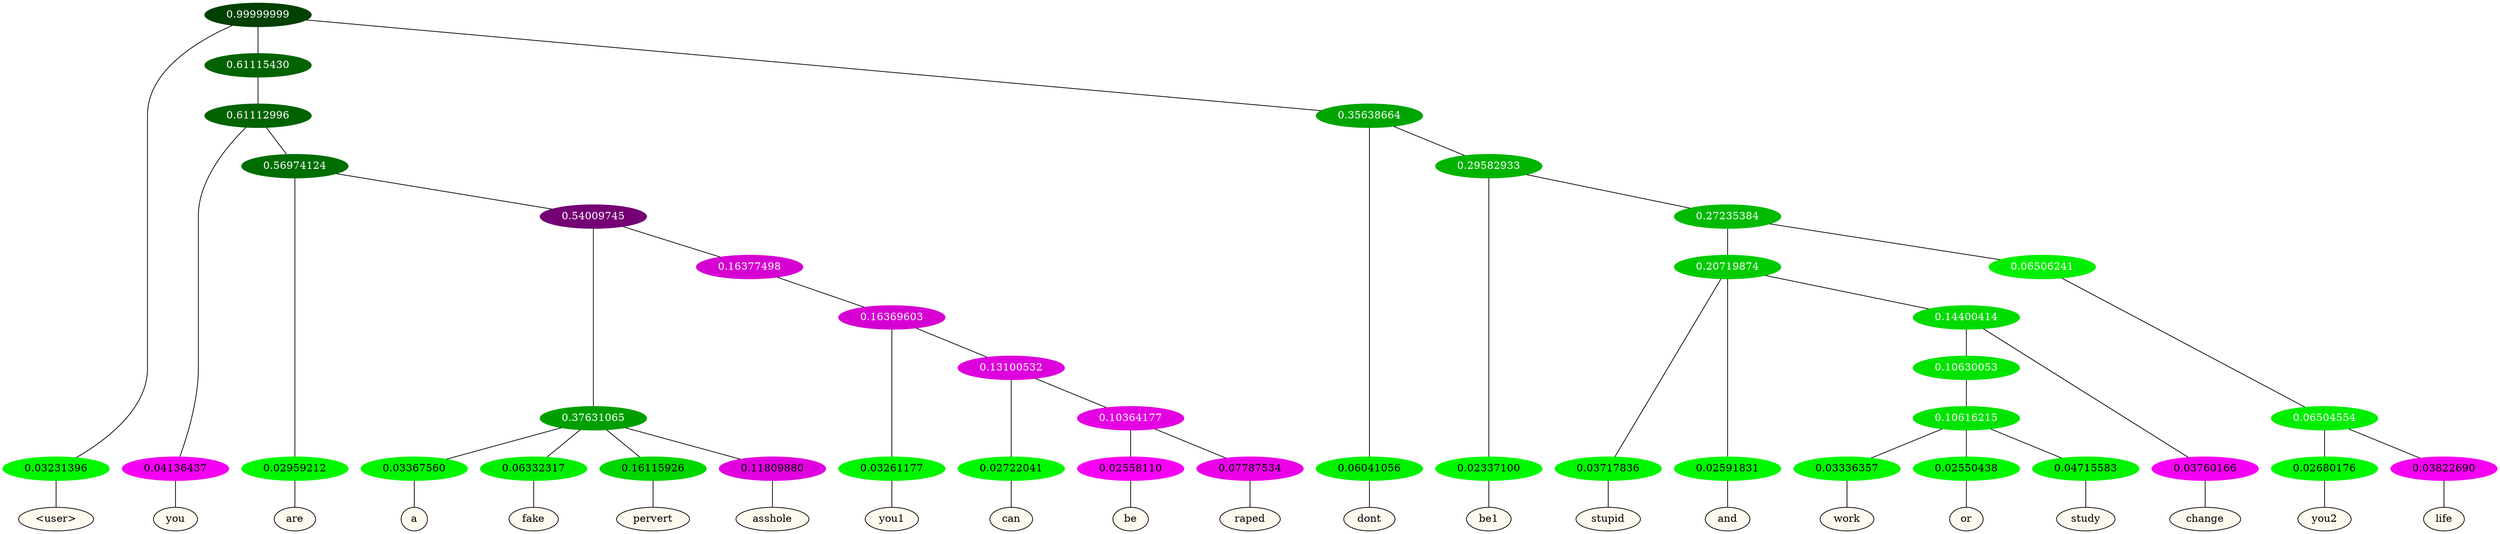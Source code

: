 graph {
	node [format=png height=0.15 nodesep=0.001 ordering=out overlap=prism overlap_scaling=0.01 ranksep=0.001 ratio=0.2 style=filled width=0.15]
	{
		rank=same
		a_w_1 [label="\<user\>" color=black fillcolor=floralwhite style="filled,solid"]
		a_w_7 [label=you color=black fillcolor=floralwhite style="filled,solid"]
		a_w_11 [label=are color=black fillcolor=floralwhite style="filled,solid"]
		a_w_21 [label=a color=black fillcolor=floralwhite style="filled,solid"]
		a_w_22 [label=fake color=black fillcolor=floralwhite style="filled,solid"]
		a_w_23 [label=pervert color=black fillcolor=floralwhite style="filled,solid"]
		a_w_24 [label=asshole color=black fillcolor=floralwhite style="filled,solid"]
		a_w_30 [label=you1 color=black fillcolor=floralwhite style="filled,solid"]
		a_w_33 [label=can color=black fillcolor=floralwhite style="filled,solid"]
		a_w_38 [label=be color=black fillcolor=floralwhite style="filled,solid"]
		a_w_39 [label=raped color=black fillcolor=floralwhite style="filled,solid"]
		a_w_5 [label=dont color=black fillcolor=floralwhite style="filled,solid"]
		a_w_9 [label=be1 color=black fillcolor=floralwhite style="filled,solid"]
		a_w_17 [label=stupid color=black fillcolor=floralwhite style="filled,solid"]
		a_w_18 [label=and color=black fillcolor=floralwhite style="filled,solid"]
		a_w_35 [label=work color=black fillcolor=floralwhite style="filled,solid"]
		a_w_36 [label=or color=black fillcolor=floralwhite style="filled,solid"]
		a_w_37 [label=study color=black fillcolor=floralwhite style="filled,solid"]
		a_w_27 [label=change color=black fillcolor=floralwhite style="filled,solid"]
		a_w_28 [label=you2 color=black fillcolor=floralwhite style="filled,solid"]
		a_w_29 [label=life color=black fillcolor=floralwhite style="filled,solid"]
	}
	a_n_1 -- a_w_1
	a_n_7 -- a_w_7
	a_n_11 -- a_w_11
	a_n_21 -- a_w_21
	a_n_22 -- a_w_22
	a_n_23 -- a_w_23
	a_n_24 -- a_w_24
	a_n_30 -- a_w_30
	a_n_33 -- a_w_33
	a_n_38 -- a_w_38
	a_n_39 -- a_w_39
	a_n_5 -- a_w_5
	a_n_9 -- a_w_9
	a_n_17 -- a_w_17
	a_n_18 -- a_w_18
	a_n_35 -- a_w_35
	a_n_36 -- a_w_36
	a_n_37 -- a_w_37
	a_n_27 -- a_w_27
	a_n_28 -- a_w_28
	a_n_29 -- a_w_29
	{
		rank=same
		a_n_1 [label=0.03231396 color="0.334 1.000 0.968" fontcolor=black]
		a_n_7 [label=0.04136437 color="0.835 1.000 0.959" fontcolor=black]
		a_n_11 [label=0.02959212 color="0.334 1.000 0.970" fontcolor=black]
		a_n_21 [label=0.03367560 color="0.334 1.000 0.966" fontcolor=black]
		a_n_22 [label=0.06332317 color="0.334 1.000 0.937" fontcolor=black]
		a_n_23 [label=0.16115926 color="0.334 1.000 0.839" fontcolor=black]
		a_n_24 [label=0.11809880 color="0.835 1.000 0.882" fontcolor=black]
		a_n_30 [label=0.03261177 color="0.334 1.000 0.967" fontcolor=black]
		a_n_33 [label=0.02722041 color="0.334 1.000 0.973" fontcolor=black]
		a_n_38 [label=0.02558110 color="0.835 1.000 0.974" fontcolor=black]
		a_n_39 [label=0.07787534 color="0.835 1.000 0.922" fontcolor=black]
		a_n_5 [label=0.06041056 color="0.334 1.000 0.940" fontcolor=black]
		a_n_9 [label=0.02337100 color="0.334 1.000 0.977" fontcolor=black]
		a_n_17 [label=0.03717836 color="0.334 1.000 0.963" fontcolor=black]
		a_n_18 [label=0.02591831 color="0.334 1.000 0.974" fontcolor=black]
		a_n_35 [label=0.03336357 color="0.334 1.000 0.967" fontcolor=black]
		a_n_36 [label=0.02550438 color="0.334 1.000 0.974" fontcolor=black]
		a_n_37 [label=0.04715583 color="0.334 1.000 0.953" fontcolor=black]
		a_n_27 [label=0.03760166 color="0.835 1.000 0.962" fontcolor=black]
		a_n_28 [label=0.02680176 color="0.334 1.000 0.973" fontcolor=black]
		a_n_29 [label=0.03822690 color="0.835 1.000 0.962" fontcolor=black]
	}
	a_n_0 [label=0.99999999 color="0.334 1.000 0.250" fontcolor=grey99]
	a_n_0 -- a_n_1
	a_n_2 [label=0.61115430 color="0.334 1.000 0.389" fontcolor=grey99]
	a_n_0 -- a_n_2
	a_n_3 [label=0.35638664 color="0.334 1.000 0.644" fontcolor=grey99]
	a_n_0 -- a_n_3
	a_n_4 [label=0.61112996 color="0.334 1.000 0.389" fontcolor=grey99]
	a_n_2 -- a_n_4
	a_n_3 -- a_n_5
	a_n_6 [label=0.29582933 color="0.334 1.000 0.704" fontcolor=grey99]
	a_n_3 -- a_n_6
	a_n_4 -- a_n_7
	a_n_8 [label=0.56974124 color="0.334 1.000 0.430" fontcolor=grey99]
	a_n_4 -- a_n_8
	a_n_6 -- a_n_9
	a_n_10 [label=0.27235384 color="0.334 1.000 0.728" fontcolor=grey99]
	a_n_6 -- a_n_10
	a_n_8 -- a_n_11
	a_n_12 [label=0.54009745 color="0.835 1.000 0.460" fontcolor=grey99]
	a_n_8 -- a_n_12
	a_n_13 [label=0.20719874 color="0.334 1.000 0.793" fontcolor=grey99]
	a_n_10 -- a_n_13
	a_n_14 [label=0.06506241 color="0.334 1.000 0.935" fontcolor=grey99]
	a_n_10 -- a_n_14
	a_n_15 [label=0.37631065 color="0.334 1.000 0.624" fontcolor=grey99]
	a_n_12 -- a_n_15
	a_n_16 [label=0.16377498 color="0.835 1.000 0.836" fontcolor=grey99]
	a_n_12 -- a_n_16
	a_n_13 -- a_n_17
	a_n_13 -- a_n_18
	a_n_19 [label=0.14400414 color="0.334 1.000 0.856" fontcolor=grey99]
	a_n_13 -- a_n_19
	a_n_20 [label=0.06504554 color="0.334 1.000 0.935" fontcolor=grey99]
	a_n_14 -- a_n_20
	a_n_15 -- a_n_21
	a_n_15 -- a_n_22
	a_n_15 -- a_n_23
	a_n_15 -- a_n_24
	a_n_25 [label=0.16369603 color="0.835 1.000 0.836" fontcolor=grey99]
	a_n_16 -- a_n_25
	a_n_26 [label=0.10630053 color="0.334 1.000 0.894" fontcolor=grey99]
	a_n_19 -- a_n_26
	a_n_19 -- a_n_27
	a_n_20 -- a_n_28
	a_n_20 -- a_n_29
	a_n_25 -- a_n_30
	a_n_31 [label=0.13100532 color="0.835 1.000 0.869" fontcolor=grey99]
	a_n_25 -- a_n_31
	a_n_32 [label=0.10616215 color="0.334 1.000 0.894" fontcolor=grey99]
	a_n_26 -- a_n_32
	a_n_31 -- a_n_33
	a_n_34 [label=0.10364177 color="0.835 1.000 0.896" fontcolor=grey99]
	a_n_31 -- a_n_34
	a_n_32 -- a_n_35
	a_n_32 -- a_n_36
	a_n_32 -- a_n_37
	a_n_34 -- a_n_38
	a_n_34 -- a_n_39
}
